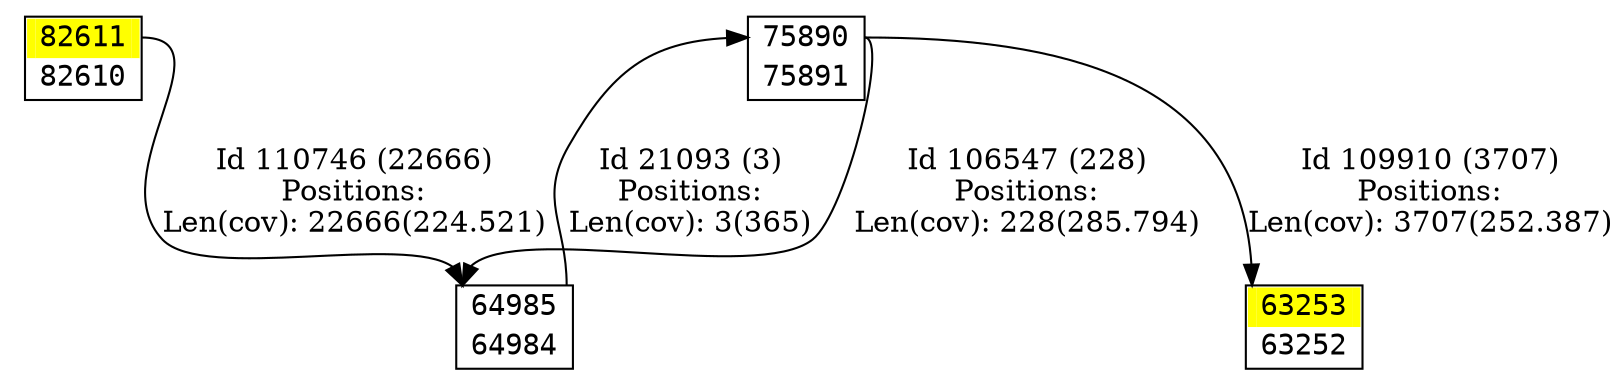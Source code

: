 digraph graph_picture {
node[fontname=<Courier> ,penwidth=<1.8> ,shape=<plaintext> ]
vertex_63252_63253[label=<<TABLE BORDER="1" CELLSPACING="0" >
<TR><TD BORDER="0" PORT = "port_63253_in" color="yellow" bgcolor="yellow" ></TD><TD BORDER="0" color="yellow" bgcolor="yellow" >63253</TD><TD BORDER="0" PORT = "port_63253_out" color="yellow" bgcolor="yellow" ></TD></TR>
<TR><TD BORDER="0" PORT = "port_63252_out" color="white" bgcolor="white" ></TD><TD BORDER="0" color="white" bgcolor="white" >63252</TD><TD BORDER="0" PORT = "port_63252_in" color="white" bgcolor="white" ></TD></TR>
</TABLE>> ,color=<black> ,URL=</vertex/63253.svg> ]
vertex_64984_64985[label=<<TABLE BORDER="1" CELLSPACING="0" >
<TR><TD BORDER="0" PORT = "port_64985_in" color="white" bgcolor="white" ></TD><TD BORDER="0" color="white" bgcolor="white" >64985</TD><TD BORDER="0" PORT = "port_64985_out" color="white" bgcolor="white" ></TD></TR>
<TR><TD BORDER="0" PORT = "port_64984_out" color="white" bgcolor="white" ></TD><TD BORDER="0" color="white" bgcolor="white" >64984</TD><TD BORDER="0" PORT = "port_64984_in" color="white" bgcolor="white" ></TD></TR>
</TABLE>> ,color=<black> ,URL=</vertex/64985.svg> ]
vertex_75890_75891[label=<<TABLE BORDER="1" CELLSPACING="0" >
<TR><TD BORDER="0" PORT = "port_75890_in" color="white" bgcolor="white" ></TD><TD BORDER="0" color="white" bgcolor="white" >75890</TD><TD BORDER="0" PORT = "port_75890_out" color="white" bgcolor="white" ></TD></TR>
<TR><TD BORDER="0" PORT = "port_75891_out" color="white" bgcolor="white" ></TD><TD BORDER="0" color="white" bgcolor="white" >75891</TD><TD BORDER="0" PORT = "port_75891_in" color="white" bgcolor="white" ></TD></TR>
</TABLE>> ,color=<black> ,URL=</vertex/75890.svg> ]
vertex_82610_82611[label=<<TABLE BORDER="1" CELLSPACING="0" >
<TR><TD BORDER="0" PORT = "port_82611_in" color="yellow" bgcolor="yellow" ></TD><TD BORDER="0" color="yellow" bgcolor="yellow" >82611</TD><TD BORDER="0" PORT = "port_82611_out" color="yellow" bgcolor="yellow" ></TD></TR>
<TR><TD BORDER="0" PORT = "port_82610_out" color="white" bgcolor="white" ></TD><TD BORDER="0" color="white" bgcolor="white" >82610</TD><TD BORDER="0" PORT = "port_82610_in" color="white" bgcolor="white" ></TD></TR>
</TABLE>> ,color=<black> ,URL=</vertex/82611.svg> ]
vertex_64984_64985:port_64985_out->vertex_75890_75891:port_75890_in[label="Id 21093 (3)\nPositions:\nLen(cov): 3(365)" ,color=<black> ]
vertex_75890_75891:port_75890_out->vertex_64984_64985:port_64985_in[label="Id 106547 (228)\nPositions:\nLen(cov): 228(285.794)" ,color=<black> ]
vertex_75890_75891:port_75890_out->vertex_63252_63253:port_63253_in[label="Id 109910 (3707)\nPositions:\nLen(cov): 3707(252.387)" ,color=<black> ]
vertex_82610_82611:port_82611_out->vertex_64984_64985:port_64985_in[label="Id 110746 (22666)\nPositions:\nLen(cov): 22666(224.521)" ,color=<black> ]
}

